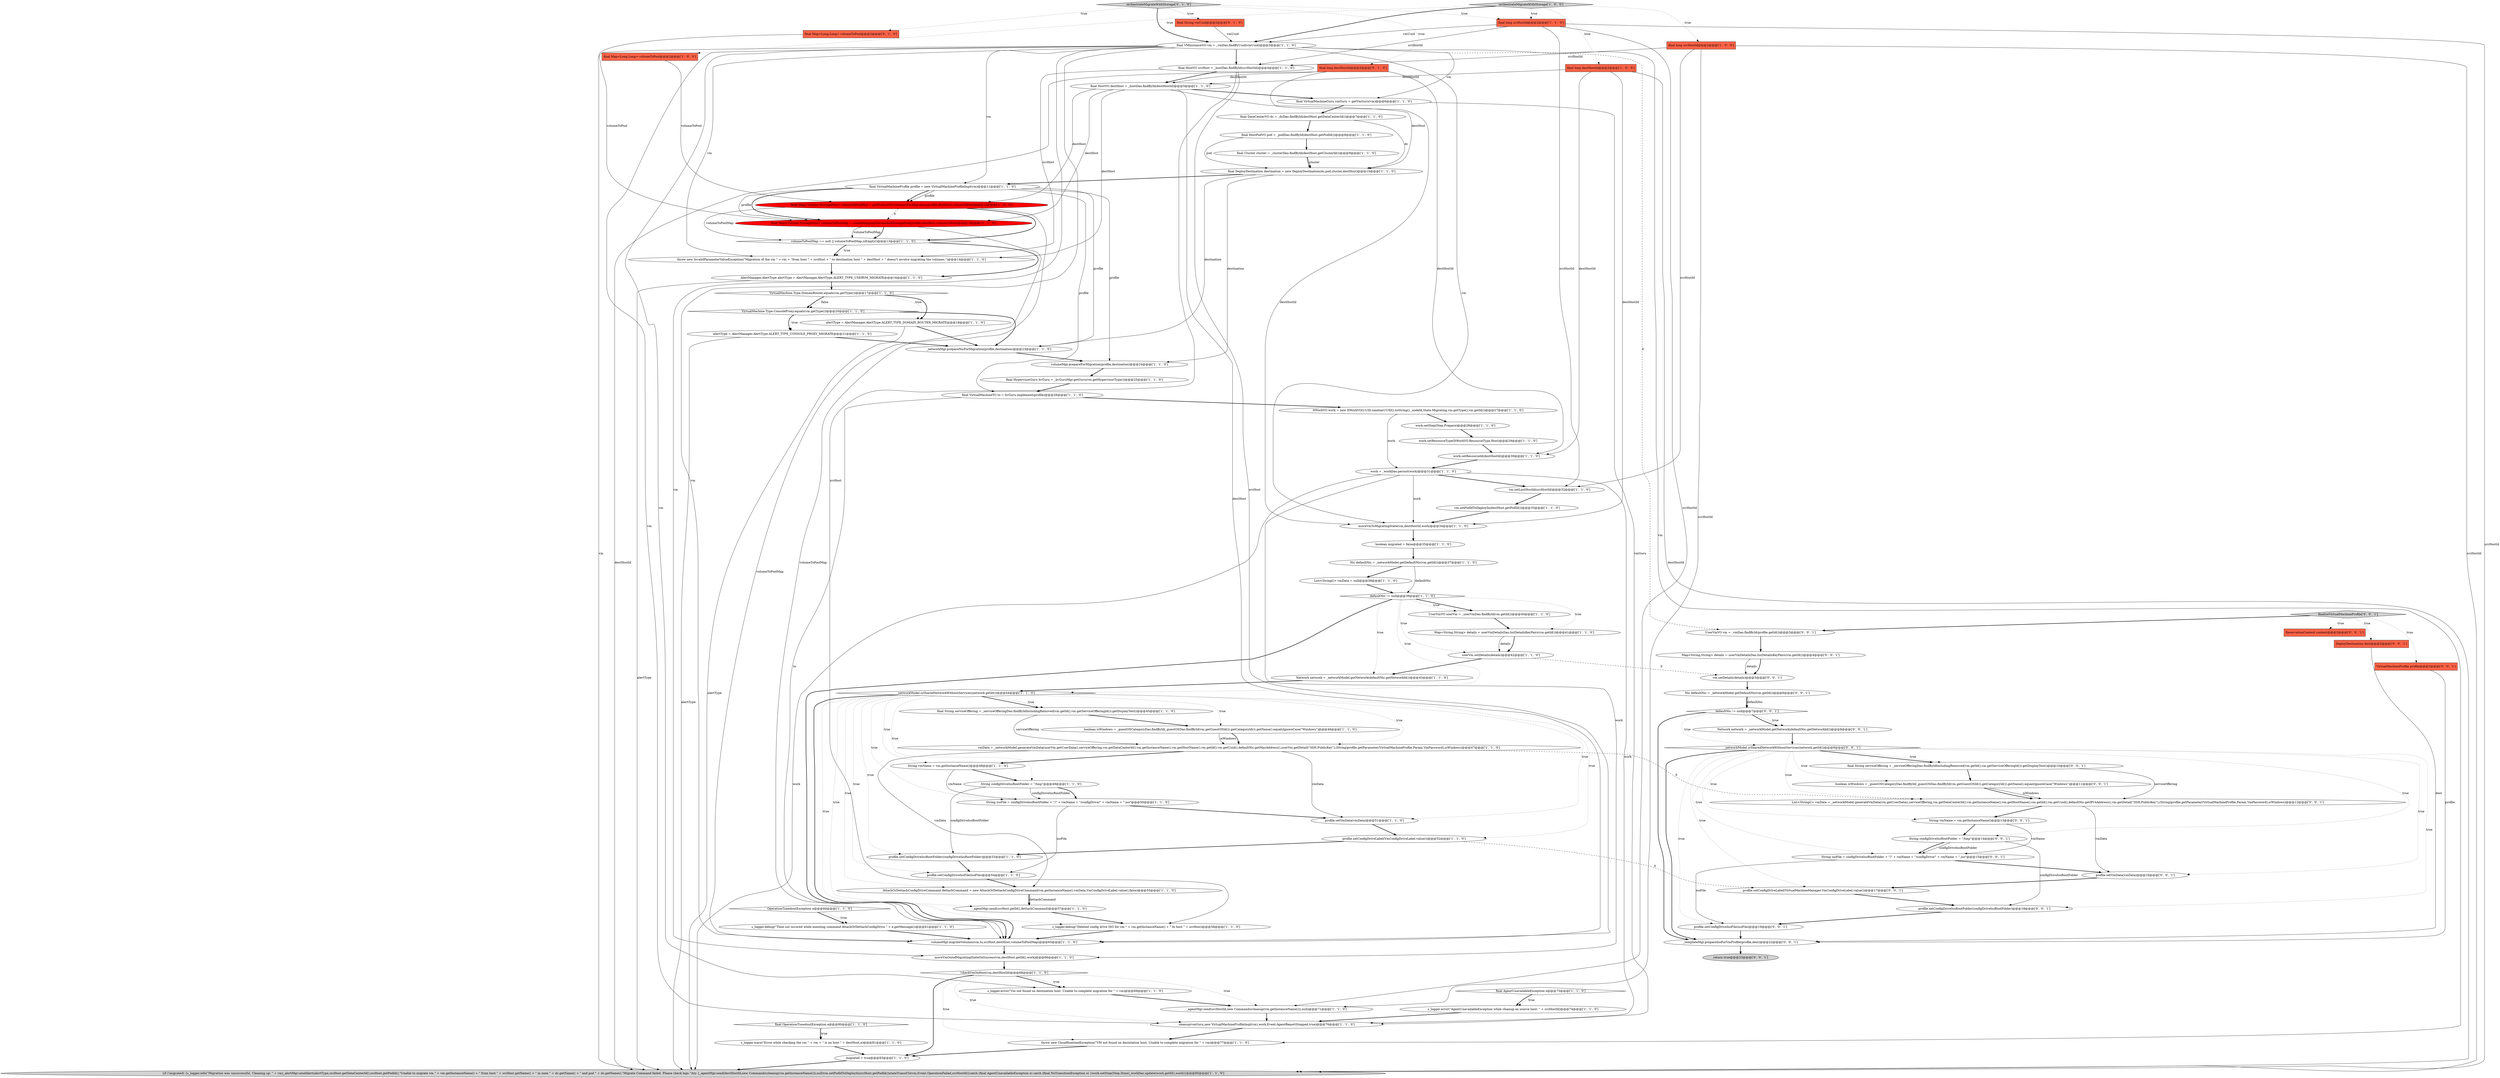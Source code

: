 digraph {
61 [style = filled, label = "profile.setConfigDriveIsoFile(isoFile)@@@54@@@['1', '1', '0']", fillcolor = white, shape = ellipse image = "AAA0AAABBB1BBB"];
48 [style = filled, label = "s_logger.error(\"AgentUnavailableException while cleanup on source host: \" + srcHostId)@@@74@@@['1', '1', '0']", fillcolor = white, shape = ellipse image = "AAA0AAABBB1BBB"];
47 [style = filled, label = "profile.setVmData(vmData)@@@51@@@['1', '1', '0']", fillcolor = white, shape = ellipse image = "AAA0AAABBB1BBB"];
90 [style = filled, label = "_networkModel.isSharedNetworkWithoutServices(network.getId())@@@9@@@['0', '0', '1']", fillcolor = white, shape = diamond image = "AAA0AAABBB3BBB"];
1 [style = filled, label = "AttachOrDettachConfigDriveCommand dettachCommand = new AttachOrDettachConfigDriveCommand(vm.getInstanceName(),vmData,VmConfigDriveLabel.value(),false)@@@55@@@['1', '1', '0']", fillcolor = white, shape = ellipse image = "AAA0AAABBB1BBB"];
93 [style = filled, label = "profile.setConfigDriveIsoRootFolder(configDriveIsoRootFolder)@@@18@@@['0', '0', '1']", fillcolor = white, shape = ellipse image = "AAA0AAABBB3BBB"];
10 [style = filled, label = "vm.setLastHostId(srcHostId)@@@32@@@['1', '1', '0']", fillcolor = white, shape = ellipse image = "AAA0AAABBB1BBB"];
26 [style = filled, label = "vm.setPodIdToDeployIn(destHost.getPodId())@@@33@@@['1', '1', '0']", fillcolor = white, shape = ellipse image = "AAA0AAABBB1BBB"];
0 [style = filled, label = "final String serviceOffering = _serviceOfferingDao.findByIdIncludingRemoved(vm.getId(),vm.getServiceOfferingId()).getDisplayText()@@@45@@@['1', '1', '0']", fillcolor = white, shape = ellipse image = "AAA0AAABBB1BBB"];
43 [style = filled, label = "volumeMgr.prepareForMigration(profile,destination)@@@24@@@['1', '1', '0']", fillcolor = white, shape = ellipse image = "AAA0AAABBB1BBB"];
77 [style = filled, label = "profile.setConfigDriveLabel(VirtualMachineManager.VmConfigDriveLabel.value())@@@17@@@['0', '0', '1']", fillcolor = white, shape = ellipse image = "AAA0AAABBB3BBB"];
87 [style = filled, label = "DeployDestination dest@@@2@@@['0', '0', '1']", fillcolor = tomato, shape = box image = "AAA0AAABBB3BBB"];
46 [style = filled, label = "ItWorkVO work = new ItWorkVO(UUID.randomUUID().toString(),_nodeId,State.Migrating,vm.getType(),vm.getId())@@@27@@@['1', '1', '0']", fillcolor = white, shape = ellipse image = "AAA0AAABBB1BBB"];
96 [style = filled, label = "String isoFile = configDriveIsoRootFolder + \"/\" + vmName + \"/configDrive/\" + vmName + \".iso\"@@@15@@@['0', '0', '1']", fillcolor = white, shape = ellipse image = "AAA0AAABBB3BBB"];
78 [style = filled, label = "UserVmVO vm = _vmDao.findById(profile.getId())@@@3@@@['0', '0', '1']", fillcolor = white, shape = ellipse image = "AAA0AAABBB3BBB"];
12 [style = filled, label = "cleanup(vmGuru,new VirtualMachineProfileImpl(vm),work,Event.AgentReportStopped,true)@@@76@@@['1', '1', '0']", fillcolor = white, shape = ellipse image = "AAA0AAABBB1BBB"];
68 [style = filled, label = "work.setResourceId(destHostId)@@@30@@@['1', '1', '0']", fillcolor = white, shape = ellipse image = "AAA0AAABBB1BBB"];
2 [style = filled, label = "final OperationTimedoutException e@@@80@@@['1', '1', '0']", fillcolor = white, shape = diamond image = "AAA0AAABBB1BBB"];
59 [style = filled, label = "final HostPodVO pod = _podDao.findById(destHost.getPodId())@@@8@@@['1', '1', '0']", fillcolor = white, shape = ellipse image = "AAA0AAABBB1BBB"];
18 [style = filled, label = "VirtualMachine.Type.DomainRouter.equals(vm.getType())@@@17@@@['1', '1', '0']", fillcolor = white, shape = diamond image = "AAA0AAABBB1BBB"];
92 [style = filled, label = "VirtualMachineProfile profile@@@2@@@['0', '0', '1']", fillcolor = tomato, shape = box image = "AAA0AAABBB3BBB"];
63 [style = filled, label = "work.setStep(Step.Prepare)@@@28@@@['1', '1', '0']", fillcolor = white, shape = ellipse image = "AAA0AAABBB1BBB"];
49 [style = filled, label = "work = _workDao.persist(work)@@@31@@@['1', '1', '0']", fillcolor = white, shape = ellipse image = "AAA0AAABBB1BBB"];
42 [style = filled, label = "defaultNic != null@@@39@@@['1', '1', '0']", fillcolor = white, shape = diamond image = "AAA0AAABBB1BBB"];
35 [style = filled, label = "s_logger.error(\"Vm not found on destination host. Unable to complete migration for \" + vm)@@@69@@@['1', '1', '0']", fillcolor = white, shape = ellipse image = "AAA0AAABBB1BBB"];
6 [style = filled, label = "final HypervisorGuru hvGuru = _hvGuruMgr.getGuru(vm.getHypervisorType())@@@25@@@['1', '1', '0']", fillcolor = white, shape = ellipse image = "AAA0AAABBB1BBB"];
13 [style = filled, label = "userVm.setDetails(details)@@@42@@@['1', '1', '0']", fillcolor = white, shape = ellipse image = "AAA0AAABBB1BBB"];
15 [style = filled, label = "final VirtualMachineGuru vmGuru = getVmGuru(vm)@@@6@@@['1', '1', '0']", fillcolor = white, shape = ellipse image = "AAA0AAABBB1BBB"];
88 [style = filled, label = "vm.setDetails(details)@@@5@@@['0', '0', '1']", fillcolor = white, shape = ellipse image = "AAA0AAABBB3BBB"];
4 [style = filled, label = "vmData = _networkModel.generateVmData(userVm.getUserData(),serviceOffering,vm.getDataCenterId(),vm.getInstanceName(),vm.getHostName(),vm.getId(),vm.getUuid(),defaultNic.getMacAddress(),userVm.getDetail(\"SSH.PublicKey\"),(String)profile.getParameter(VirtualMachineProfile.Param.VmPassword),isWindows)@@@47@@@['1', '1', '0']", fillcolor = white, shape = ellipse image = "AAA0AAABBB1BBB"];
17 [style = filled, label = "alertType = AlertManager.AlertType.ALERT_TYPE_DOMAIN_ROUTER_MIGRATE@@@18@@@['1', '1', '0']", fillcolor = white, shape = ellipse image = "AAA0AAABBB1BBB"];
72 [style = filled, label = "final Map<Long,Long> volumeToPool@@@2@@@['0', '1', '0']", fillcolor = tomato, shape = box image = "AAA0AAABBB2BBB"];
81 [style = filled, label = "finalizeVirtualMachineProfile['0', '0', '1']", fillcolor = lightgray, shape = diamond image = "AAA0AAABBB3BBB"];
8 [style = filled, label = "_networkMgr.prepareNicForMigration(profile,destination)@@@23@@@['1', '1', '0']", fillcolor = white, shape = ellipse image = "AAA0AAABBB1BBB"];
67 [style = filled, label = "final DeployDestination destination = new DeployDestination(dc,pod,cluster,destHost)@@@10@@@['1', '1', '0']", fillcolor = white, shape = ellipse image = "AAA0AAABBB1BBB"];
32 [style = filled, label = "AlertManager.AlertType alertType = AlertManager.AlertType.ALERT_TYPE_USERVM_MIGRATE@@@16@@@['1', '1', '0']", fillcolor = white, shape = ellipse image = "AAA0AAABBB1BBB"];
64 [style = filled, label = "final VirtualMachineTO to = hvGuru.implement(profile)@@@26@@@['1', '1', '0']", fillcolor = white, shape = ellipse image = "AAA0AAABBB1BBB"];
80 [style = filled, label = "profile.setVmData(vmData)@@@16@@@['0', '0', '1']", fillcolor = white, shape = ellipse image = "AAA0AAABBB3BBB"];
3 [style = filled, label = "final Map<Long,Long> volumeToPool@@@2@@@['1', '0', '0']", fillcolor = tomato, shape = box image = "AAA0AAABBB1BBB"];
83 [style = filled, label = "final String serviceOffering = _serviceOfferingDao.findByIdIncludingRemoved(vm.getId(),vm.getServiceOfferingId()).getDisplayText()@@@10@@@['0', '0', '1']", fillcolor = white, shape = ellipse image = "AAA0AAABBB3BBB"];
25 [style = filled, label = "moveVmToMigratingState(vm,destHostId,work)@@@34@@@['1', '1', '0']", fillcolor = white, shape = ellipse image = "AAA0AAABBB1BBB"];
9 [style = filled, label = "UserVmVO userVm = _userVmDao.findById(vm.getId())@@@40@@@['1', '1', '0']", fillcolor = white, shape = ellipse image = "AAA0AAABBB1BBB"];
79 [style = filled, label = "String vmName = vm.getInstanceName()@@@13@@@['0', '0', '1']", fillcolor = white, shape = ellipse image = "AAA0AAABBB3BBB"];
55 [style = filled, label = "orchestrateMigrateWithStorage['1', '0', '0']", fillcolor = lightgray, shape = diamond image = "AAA0AAABBB1BBB"];
40 [style = filled, label = "throw new CloudRuntimeException(\"VM not found on desintation host. Unable to complete migration for \" + vm)@@@77@@@['1', '1', '0']", fillcolor = white, shape = ellipse image = "AAA0AAABBB1BBB"];
52 [style = filled, label = "String configDriveIsoRootFolder = \"/tmp\"@@@49@@@['1', '1', '0']", fillcolor = white, shape = ellipse image = "AAA0AAABBB1BBB"];
89 [style = filled, label = "boolean isWindows = _guestOSCategoryDao.findById(_guestOSDao.findById(vm.getGuestOSId()).getCategoryId()).getName().equalsIgnoreCase(\"Windows\")@@@11@@@['0', '0', '1']", fillcolor = white, shape = ellipse image = "AAA0AAABBB3BBB"];
31 [style = filled, label = "_agentMgr.send(srcHost.getId(),dettachCommand)@@@57@@@['1', '1', '0']", fillcolor = white, shape = ellipse image = "AAA0AAABBB1BBB"];
50 [style = filled, label = "boolean migrated = false@@@35@@@['1', '1', '0']", fillcolor = white, shape = ellipse image = "AAA0AAABBB1BBB"];
71 [style = filled, label = "final long destHostId@@@2@@@['0', '1', '0']", fillcolor = tomato, shape = box image = "AAA0AAABBB2BBB"];
34 [style = filled, label = "final VMInstanceVO vm = _vmDao.findByUuid(vmUuid)@@@3@@@['1', '1', '0']", fillcolor = white, shape = ellipse image = "AAA0AAABBB1BBB"];
22 [style = filled, label = "profile.setConfigDriveLabel(VmConfigDriveLabel.value())@@@52@@@['1', '1', '0']", fillcolor = white, shape = ellipse image = "AAA0AAABBB1BBB"];
95 [style = filled, label = "String configDriveIsoRootFolder = \"/tmp\"@@@14@@@['0', '0', '1']", fillcolor = white, shape = ellipse image = "AAA0AAABBB3BBB"];
39 [style = filled, label = "final long destHostId@@@2@@@['1', '0', '0']", fillcolor = tomato, shape = box image = "AAA0AAABBB1BBB"];
66 [style = filled, label = "boolean isWindows = _guestOSCategoryDao.findById(_guestOSDao.findById(vm.getGuestOSId()).getCategoryId()).getName().equalsIgnoreCase(\"Windows\")@@@46@@@['1', '1', '0']", fillcolor = white, shape = ellipse image = "AAA0AAABBB1BBB"];
24 [style = filled, label = "final VirtualMachineProfile profile = new VirtualMachineProfileImpl(vm)@@@11@@@['1', '1', '0']", fillcolor = white, shape = ellipse image = "AAA0AAABBB1BBB"];
53 [style = filled, label = "s_logger.debug(\"Deleted config drive ISO for vm \" + vm.getInstanceName() + \" In host \" + srcHost)@@@58@@@['1', '1', '0']", fillcolor = white, shape = ellipse image = "AAA0AAABBB1BBB"];
84 [style = filled, label = "return true@@@23@@@['0', '0', '1']", fillcolor = lightgray, shape = ellipse image = "AAA0AAABBB3BBB"];
27 [style = filled, label = "throw new InvalidParameterValueException(\"Migration of the vm \" + vm + \"from host \" + srcHost + \" to destination host \" + destHost + \" doesn't involve migrating the volumes.\")@@@14@@@['1', '1', '0']", fillcolor = white, shape = ellipse image = "AAA0AAABBB1BBB"];
5 [style = filled, label = "final DataCenterVO dc = _dcDao.findById(destHost.getDataCenterId())@@@7@@@['1', '1', '0']", fillcolor = white, shape = ellipse image = "AAA0AAABBB1BBB"];
23 [style = filled, label = "volumeMgr.migrateVolumes(vm,to,srcHost,destHost,volumeToPoolMap)@@@65@@@['1', '1', '0']", fillcolor = white, shape = ellipse image = "AAA0AAABBB1BBB"];
11 [style = filled, label = "Map<String,String> details = userVmDetailsDao.listDetailsKeyPairs(vm.getId())@@@41@@@['1', '1', '0']", fillcolor = white, shape = ellipse image = "AAA0AAABBB1BBB"];
45 [style = filled, label = "final Map<Volume,StoragePool> volumeToPoolMap = getPoolListForVolumesForMigration(profile,destHost,volumeToPool)@@@12@@@['1', '0', '0']", fillcolor = red, shape = ellipse image = "AAA1AAABBB1BBB"];
76 [style = filled, label = "defaultNic != null@@@7@@@['0', '0', '1']", fillcolor = white, shape = diamond image = "AAA0AAABBB3BBB"];
74 [style = filled, label = "final String vmUuid@@@2@@@['0', '1', '0']", fillcolor = tomato, shape = box image = "AAA0AAABBB2BBB"];
56 [style = filled, label = "final long srcHostId@@@2@@@['1', '1', '0']", fillcolor = tomato, shape = box image = "AAA0AAABBB1BBB"];
69 [style = filled, label = "String isoFile = configDriveIsoRootFolder + \"/\" + vmName + \"/configDrive/\" + vmName + \".iso\"@@@50@@@['1', '1', '0']", fillcolor = white, shape = ellipse image = "AAA0AAABBB1BBB"];
7 [style = filled, label = "!checkVmOnHost(vm,destHostId)@@@68@@@['1', '1', '0']", fillcolor = white, shape = diamond image = "AAA0AAABBB1BBB"];
33 [style = filled, label = "_networkModel.isSharedNetworkWithoutServices(network.getId())@@@44@@@['1', '1', '0']", fillcolor = white, shape = diamond image = "AAA0AAABBB1BBB"];
94 [style = filled, label = "Map<String,String> details = userVmDetailsDao.listDetailsKeyPairs(vm.getId())@@@4@@@['0', '0', '1']", fillcolor = white, shape = ellipse image = "AAA0AAABBB3BBB"];
30 [style = filled, label = "profile.setConfigDriveIsoRootFolder(configDriveIsoRootFolder)@@@53@@@['1', '1', '0']", fillcolor = white, shape = ellipse image = "AAA0AAABBB1BBB"];
14 [style = filled, label = "final HostVO destHost = _hostDao.findById(destHostId)@@@5@@@['1', '1', '0']", fillcolor = white, shape = ellipse image = "AAA0AAABBB1BBB"];
57 [style = filled, label = "alertType = AlertManager.AlertType.ALERT_TYPE_CONSOLE_PROXY_MIGRATE@@@21@@@['1', '1', '0']", fillcolor = white, shape = ellipse image = "AAA0AAABBB1BBB"];
37 [style = filled, label = "moveVmOutofMigratingStateOnSuccess(vm,destHost.getId(),work)@@@66@@@['1', '1', '0']", fillcolor = white, shape = ellipse image = "AAA0AAABBB1BBB"];
86 [style = filled, label = "profile.setConfigDriveIsoFile(isoFile)@@@19@@@['0', '0', '1']", fillcolor = white, shape = ellipse image = "AAA0AAABBB3BBB"];
75 [style = filled, label = "final Map<Volume,StoragePool> volumeToPoolMap = createMappingVolumeAndStoragePool(profile,destHost,volumeToPool)@@@12@@@['0', '1', '0']", fillcolor = red, shape = ellipse image = "AAA1AAABBB2BBB"];
65 [style = filled, label = "List<String((> vmData = null@@@38@@@['1', '1', '0']", fillcolor = white, shape = ellipse image = "AAA0AAABBB1BBB"];
16 [style = filled, label = "final long srcHostId@@@2@@@['1', '0', '0']", fillcolor = tomato, shape = box image = "AAA0AAABBB1BBB"];
41 [style = filled, label = "Nic defaultNic = _networkModel.getDefaultNic(vm.getId())@@@37@@@['1', '1', '0']", fillcolor = white, shape = ellipse image = "AAA0AAABBB1BBB"];
98 [style = filled, label = "Network network = _networkModel.getNetwork(defaultNic.getNetworkId())@@@8@@@['0', '0', '1']", fillcolor = white, shape = ellipse image = "AAA0AAABBB3BBB"];
54 [style = filled, label = "s_logger.warn(\"Error while checking the vm \" + vm + \" is on host \" + destHost,e)@@@81@@@['1', '1', '0']", fillcolor = white, shape = ellipse image = "AAA0AAABBB1BBB"];
62 [style = filled, label = "OperationTimedoutException e@@@60@@@['1', '1', '0']", fillcolor = white, shape = diamond image = "AAA0AAABBB1BBB"];
82 [style = filled, label = "_templateMgr.prepareIsoForVmProfile(profile,dest)@@@22@@@['0', '0', '1']", fillcolor = white, shape = ellipse image = "AAA0AAABBB3BBB"];
38 [style = filled, label = "_agentMgr.send(srcHostId,new Commands(cleanup(vm.getInstanceName())),null)@@@71@@@['1', '1', '0']", fillcolor = white, shape = ellipse image = "AAA0AAABBB1BBB"];
91 [style = filled, label = "List<String((> vmData = _networkModel.generateVmData(vm.getUserData(),serviceOffering,vm.getDataCenterId(),vm.getInstanceName(),vm.getHostName(),vm.getId(),vm.getUuid(),defaultNic.getIPv4Address(),vm.getDetail(\"SSH.PublicKey\"),(String)profile.getParameter(VirtualMachineProfile.Param.VmPassword),isWindows)@@@12@@@['0', '0', '1']", fillcolor = white, shape = ellipse image = "AAA0AAABBB3BBB"];
73 [style = filled, label = "orchestrateMigrateWithStorage['0', '1', '0']", fillcolor = lightgray, shape = diamond image = "AAA0AAABBB2BBB"];
28 [style = filled, label = "Network network = _networkModel.getNetwork(defaultNic.getNetworkId())@@@43@@@['1', '1', '0']", fillcolor = white, shape = ellipse image = "AAA0AAABBB1BBB"];
97 [style = filled, label = "Nic defaultNic = _networkModel.getDefaultNic(vm.getId())@@@6@@@['0', '0', '1']", fillcolor = white, shape = ellipse image = "AAA0AAABBB3BBB"];
85 [style = filled, label = "ReservationContext context@@@2@@@['0', '0', '1']", fillcolor = tomato, shape = box image = "AAA0AAABBB3BBB"];
58 [style = filled, label = "work.setResourceType(ItWorkVO.ResourceType.Host)@@@29@@@['1', '1', '0']", fillcolor = white, shape = ellipse image = "AAA0AAABBB1BBB"];
70 [style = filled, label = "String vmName = vm.getInstanceName()@@@48@@@['1', '1', '0']", fillcolor = white, shape = ellipse image = "AAA0AAABBB1BBB"];
29 [style = filled, label = "final Cluster cluster = _clusterDao.findById(destHost.getClusterId())@@@9@@@['1', '1', '0']", fillcolor = white, shape = ellipse image = "AAA0AAABBB1BBB"];
36 [style = filled, label = "s_logger.debug(\"TIme out occured while exeuting command AttachOrDettachConfigDrive \" + e.getMessage())@@@61@@@['1', '1', '0']", fillcolor = white, shape = ellipse image = "AAA0AAABBB1BBB"];
44 [style = filled, label = "final AgentUnavailableException e@@@73@@@['1', '1', '0']", fillcolor = white, shape = diamond image = "AAA0AAABBB1BBB"];
19 [style = filled, label = "{if (!migrated) {s_logger.info(\"Migration was unsuccessful. Cleaning up: \" + vm)_alertMgr.sendAlert(alertType,srcHost.getDataCenterId(),srcHost.getPodId(),\"Unable to migrate vm \" + vm.getInstanceName() + \" from host \" + srcHost.getName() + \" in zone \" + dc.getName() + \" and pod \" + dc.getName(),\"Migrate Command failed. Please check logs.\")try {_agentMgr.send(destHostId,new Commands(cleanup(vm.getInstanceName())),null)vm.setPodIdToDeployIn(srcHost.getPodId())stateTransitTo(vm,Event.OperationFailed,srcHostId)}catch (final AgentUnavailableException e) catch (final NoTransitionException e) }work.setStep(Step.Done)_workDao.update(work.getId(),work)}@@@85@@@['1', '1', '0']", fillcolor = lightgray, shape = ellipse image = "AAA0AAABBB1BBB"];
51 [style = filled, label = "migrated = true@@@83@@@['1', '1', '0']", fillcolor = white, shape = ellipse image = "AAA0AAABBB1BBB"];
21 [style = filled, label = "VirtualMachine.Type.ConsoleProxy.equals(vm.getType())@@@20@@@['1', '1', '0']", fillcolor = white, shape = diamond image = "AAA0AAABBB1BBB"];
60 [style = filled, label = "volumeToPoolMap == null || volumeToPoolMap.isEmpty()@@@13@@@['1', '1', '0']", fillcolor = white, shape = diamond image = "AAA0AAABBB1BBB"];
20 [style = filled, label = "final HostVO srcHost = _hostDao.findById(srcHostId)@@@4@@@['1', '1', '0']", fillcolor = white, shape = ellipse image = "AAA0AAABBB1BBB"];
33->66 [style = dotted, label="true"];
0->4 [style = solid, label="serviceOffering"];
42->23 [style = bold, label=""];
33->69 [style = dotted, label="true"];
75->23 [style = solid, label="volumeToPoolMap"];
27->32 [style = bold, label=""];
16->19 [style = solid, label="srcHostId"];
34->20 [style = bold, label=""];
65->42 [style = bold, label=""];
9->11 [style = bold, label=""];
90->83 [style = bold, label=""];
96->80 [style = bold, label=""];
55->39 [style = dotted, label="true"];
90->86 [style = dotted, label="true"];
20->23 [style = solid, label="srcHost"];
42->9 [style = bold, label=""];
81->78 [style = bold, label=""];
75->60 [style = solid, label="volumeToPoolMap"];
21->8 [style = bold, label=""];
60->32 [style = bold, label=""];
57->8 [style = bold, label=""];
7->35 [style = bold, label=""];
38->12 [style = bold, label=""];
90->91 [style = dotted, label="true"];
68->49 [style = bold, label=""];
87->82 [style = solid, label="dest"];
56->38 [style = solid, label="srcHostId"];
93->86 [style = bold, label=""];
74->34 [style = solid, label="vmUuid"];
81->92 [style = dotted, label="true"];
98->90 [style = bold, label=""];
22->30 [style = bold, label=""];
24->45 [style = solid, label="profile"];
18->21 [style = dotted, label="false"];
73->56 [style = dotted, label="true"];
90->96 [style = dotted, label="true"];
33->0 [style = bold, label=""];
47->22 [style = bold, label=""];
48->12 [style = bold, label=""];
14->75 [style = solid, label="destHost"];
12->40 [style = bold, label=""];
81->85 [style = dotted, label="true"];
5->67 [style = solid, label="dc"];
0->66 [style = bold, label=""];
6->64 [style = bold, label=""];
49->25 [style = solid, label="work"];
24->43 [style = solid, label="profile"];
49->10 [style = bold, label=""];
11->13 [style = bold, label=""];
3->45 [style = solid, label="volumeToPool"];
52->69 [style = bold, label=""];
21->57 [style = dotted, label="true"];
90->95 [style = dotted, label="true"];
97->76 [style = bold, label=""];
76->98 [style = dotted, label="true"];
55->34 [style = bold, label=""];
89->91 [style = bold, label=""];
49->37 [style = solid, label="work"];
39->68 [style = solid, label="destHostId"];
66->4 [style = solid, label="isWindows"];
79->95 [style = bold, label=""];
77->93 [style = bold, label=""];
42->33 [style = dotted, label="true"];
35->38 [style = bold, label=""];
95->96 [style = solid, label="configDriveIsoRootFolder"];
32->18 [style = bold, label=""];
22->77 [style = dashed, label="0"];
1->31 [style = bold, label=""];
75->60 [style = bold, label=""];
89->91 [style = solid, label="isWindows"];
96->86 [style = solid, label="isoFile"];
56->10 [style = solid, label="srcHostId"];
44->48 [style = dotted, label="true"];
59->67 [style = solid, label="pod"];
16->20 [style = solid, label="srcHostId"];
56->20 [style = solid, label="srcHostId"];
92->82 [style = solid, label="profile"];
91->80 [style = solid, label="vmData"];
34->19 [style = solid, label="vm"];
88->97 [style = bold, label=""];
33->4 [style = dotted, label="true"];
40->51 [style = bold, label=""];
61->1 [style = bold, label=""];
90->79 [style = dotted, label="true"];
7->40 [style = dotted, label="true"];
79->96 [style = solid, label="vmName"];
20->14 [style = bold, label=""];
20->27 [style = solid, label="srcHost"];
71->68 [style = solid, label="destHostId"];
10->26 [style = bold, label=""];
41->65 [style = bold, label=""];
4->91 [style = dashed, label="0"];
33->61 [style = dotted, label="true"];
76->98 [style = bold, label=""];
34->35 [style = solid, label="vm"];
45->23 [style = solid, label="volumeToPoolMap"];
90->83 [style = dotted, label="true"];
57->19 [style = solid, label="alertType"];
7->12 [style = dotted, label="true"];
20->53 [style = solid, label="srcHost"];
33->23 [style = bold, label=""];
46->63 [style = bold, label=""];
14->27 [style = solid, label="destHost"];
90->77 [style = dotted, label="true"];
7->51 [style = bold, label=""];
23->37 [style = bold, label=""];
39->25 [style = solid, label="destHostId"];
78->94 [style = bold, label=""];
34->23 [style = solid, label="vm"];
72->75 [style = solid, label="volumeToPool"];
31->53 [style = bold, label=""];
45->60 [style = solid, label="volumeToPoolMap"];
71->19 [style = solid, label="destHostId"];
90->82 [style = bold, label=""];
7->35 [style = dotted, label="true"];
14->15 [style = bold, label=""];
73->74 [style = dotted, label="true"];
17->19 [style = solid, label="alertType"];
18->17 [style = dotted, label="true"];
45->60 [style = bold, label=""];
67->8 [style = solid, label="destination"];
76->82 [style = bold, label=""];
83->91 [style = solid, label="serviceOffering"];
34->15 [style = solid, label="vm"];
50->41 [style = bold, label=""];
52->69 [style = solid, label="configDriveIsoRootFolder"];
34->40 [style = solid, label="vm"];
62->36 [style = bold, label=""];
33->31 [style = dotted, label="true"];
17->8 [style = bold, label=""];
83->89 [style = bold, label=""];
33->0 [style = dotted, label="true"];
4->47 [style = solid, label="vmData"];
55->56 [style = dotted, label="true"];
73->72 [style = dotted, label="true"];
33->52 [style = dotted, label="true"];
5->59 [style = bold, label=""];
69->61 [style = solid, label="isoFile"];
21->57 [style = bold, label=""];
60->27 [style = dotted, label="true"];
55->16 [style = dotted, label="true"];
62->36 [style = dotted, label="true"];
14->67 [style = solid, label="destHost"];
90->89 [style = dotted, label="true"];
41->42 [style = solid, label="defaultNic"];
1->31 [style = solid, label="dettachCommand"];
42->28 [style = dotted, label="true"];
24->64 [style = solid, label="profile"];
14->45 [style = solid, label="destHost"];
34->24 [style = solid, label="vm"];
42->11 [style = dotted, label="true"];
33->47 [style = dotted, label="true"];
37->7 [style = bold, label=""];
24->45 [style = bold, label=""];
39->14 [style = solid, label="destHostId"];
91->79 [style = bold, label=""];
95->93 [style = solid, label="configDriveIsoRootFolder"];
33->53 [style = dotted, label="true"];
56->34 [style = solid, label="vmUuid"];
86->82 [style = bold, label=""];
90->93 [style = dotted, label="true"];
73->34 [style = bold, label=""];
71->25 [style = solid, label="destHostId"];
13->88 [style = dashed, label="0"];
76->90 [style = dotted, label="true"];
53->23 [style = bold, label=""];
52->30 [style = solid, label="configDriveIsoRootFolder"];
2->54 [style = bold, label=""];
18->21 [style = bold, label=""];
49->19 [style = solid, label="work"];
32->19 [style = solid, label="alertType"];
2->54 [style = dotted, label="true"];
64->23 [style = solid, label="to"];
60->27 [style = bold, label=""];
24->8 [style = solid, label="profile"];
42->13 [style = dotted, label="true"];
15->12 [style = solid, label="vmGuru"];
56->19 [style = solid, label="srcHostId"];
67->43 [style = solid, label="destination"];
4->70 [style = bold, label=""];
54->51 [style = bold, label=""];
58->68 [style = bold, label=""];
34->78 [style = dashed, label="0"];
29->67 [style = bold, label=""];
94->88 [style = bold, label=""];
81->87 [style = dotted, label="true"];
30->61 [style = bold, label=""];
55->3 [style = dotted, label="true"];
70->69 [style = solid, label="vmName"];
26->25 [style = bold, label=""];
90->80 [style = dotted, label="true"];
34->12 [style = solid, label="vm"];
18->17 [style = bold, label=""];
24->75 [style = bold, label=""];
8->43 [style = bold, label=""];
64->46 [style = bold, label=""];
97->76 [style = solid, label="defaultNic"];
66->4 [style = bold, label=""];
4->1 [style = solid, label="vmData"];
33->30 [style = dotted, label="true"];
7->38 [style = dotted, label="true"];
43->6 [style = bold, label=""];
15->5 [style = bold, label=""];
63->58 [style = bold, label=""];
34->25 [style = solid, label="vm"];
94->88 [style = solid, label="details"];
16->10 [style = solid, label="srcHostId"];
29->67 [style = solid, label="cluster"];
16->38 [style = solid, label="srcHostId"];
59->29 [style = bold, label=""];
28->33 [style = bold, label=""];
36->23 [style = bold, label=""];
33->70 [style = dotted, label="true"];
82->84 [style = bold, label=""];
44->48 [style = bold, label=""];
42->9 [style = dotted, label="true"];
11->13 [style = solid, label="details"];
70->52 [style = bold, label=""];
69->47 [style = bold, label=""];
95->96 [style = bold, label=""];
33->1 [style = dotted, label="true"];
80->77 [style = bold, label=""];
73->71 [style = dotted, label="true"];
34->37 [style = solid, label="vm"];
34->27 [style = solid, label="vm"];
24->75 [style = solid, label="profile"];
67->24 [style = bold, label=""];
45->75 [style = dashed, label="0"];
46->49 [style = solid, label="work"];
33->22 [style = dotted, label="true"];
39->19 [style = solid, label="destHostId"];
14->23 [style = solid, label="destHost"];
25->50 [style = bold, label=""];
71->14 [style = solid, label="destHostId"];
51->19 [style = bold, label=""];
13->28 [style = bold, label=""];
49->12 [style = solid, label="work"];
}
